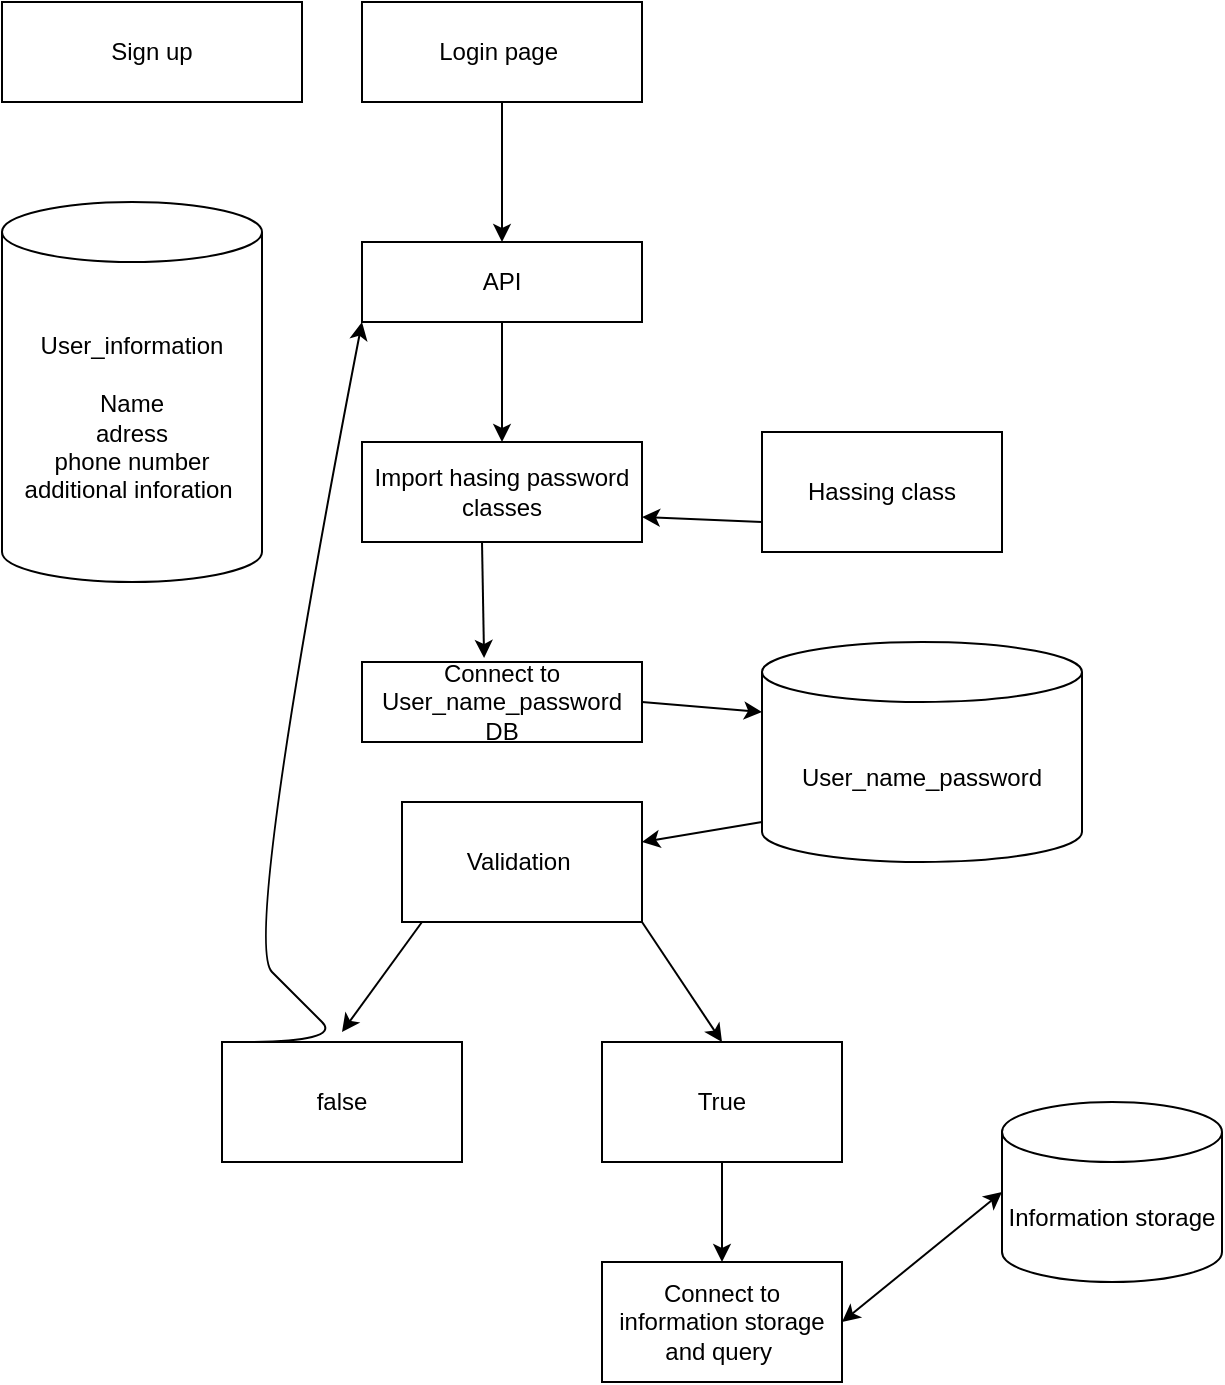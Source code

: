 <mxfile version="14.6.13" type="device"><diagram id="CKAv4rBI2uZ3s2tnWaAT" name="Page-1"><mxGraphModel dx="1422" dy="814" grid="1" gridSize="10" guides="1" tooltips="1" connect="1" arrows="1" fold="1" page="1" pageScale="1" pageWidth="827" pageHeight="1169" math="0" shadow="0"><root><mxCell id="0"/><mxCell id="1" parent="0"/><mxCell id="iGtznyV7LQFVTmf_40ct-1" value="Login page&amp;nbsp;" style="rounded=0;whiteSpace=wrap;html=1;" vertex="1" parent="1"><mxGeometry x="200" y="120" width="140" height="50" as="geometry"/></mxCell><mxCell id="iGtznyV7LQFVTmf_40ct-2" value="Sign up" style="rounded=0;whiteSpace=wrap;html=1;" vertex="1" parent="1"><mxGeometry x="20" y="120" width="150" height="50" as="geometry"/></mxCell><mxCell id="iGtznyV7LQFVTmf_40ct-4" value="API" style="rounded=0;whiteSpace=wrap;html=1;" vertex="1" parent="1"><mxGeometry x="200" y="240" width="140" height="40" as="geometry"/></mxCell><mxCell id="iGtznyV7LQFVTmf_40ct-5" value="" style="endArrow=classic;html=1;entryX=0.5;entryY=0;entryDx=0;entryDy=0;" edge="1" parent="1" target="iGtznyV7LQFVTmf_40ct-4"><mxGeometry width="50" height="50" relative="1" as="geometry"><mxPoint x="270" y="170" as="sourcePoint"/><mxPoint x="320" y="120" as="targetPoint"/></mxGeometry></mxCell><mxCell id="iGtznyV7LQFVTmf_40ct-6" value="Import hasing password classes" style="rounded=0;whiteSpace=wrap;html=1;" vertex="1" parent="1"><mxGeometry x="200" y="340" width="140" height="50" as="geometry"/></mxCell><mxCell id="iGtznyV7LQFVTmf_40ct-7" value="Hassing class" style="rounded=0;whiteSpace=wrap;html=1;" vertex="1" parent="1"><mxGeometry x="400" y="335" width="120" height="60" as="geometry"/></mxCell><mxCell id="iGtznyV7LQFVTmf_40ct-8" value="" style="endArrow=classic;html=1;entryX=1;entryY=0.75;entryDx=0;entryDy=0;" edge="1" parent="1" target="iGtznyV7LQFVTmf_40ct-6"><mxGeometry width="50" height="50" relative="1" as="geometry"><mxPoint x="400" y="380" as="sourcePoint"/><mxPoint x="450" y="330" as="targetPoint"/></mxGeometry></mxCell><mxCell id="iGtznyV7LQFVTmf_40ct-9" value="" style="endArrow=classic;html=1;" edge="1" parent="1" target="iGtznyV7LQFVTmf_40ct-6"><mxGeometry width="50" height="50" relative="1" as="geometry"><mxPoint x="270" y="280" as="sourcePoint"/><mxPoint x="320" y="230" as="targetPoint"/></mxGeometry></mxCell><mxCell id="iGtznyV7LQFVTmf_40ct-10" value="Connect to User_name_password DB" style="rounded=0;whiteSpace=wrap;html=1;" vertex="1" parent="1"><mxGeometry x="200" y="450" width="140" height="40" as="geometry"/></mxCell><mxCell id="iGtznyV7LQFVTmf_40ct-11" value="User_name_password" style="shape=cylinder3;whiteSpace=wrap;html=1;boundedLbl=1;backgroundOutline=1;size=15;" vertex="1" parent="1"><mxGeometry x="400" y="440" width="160" height="110" as="geometry"/></mxCell><mxCell id="iGtznyV7LQFVTmf_40ct-12" value="" style="endArrow=classic;html=1;entryX=0.436;entryY=-0.05;entryDx=0;entryDy=0;entryPerimeter=0;" edge="1" parent="1" target="iGtznyV7LQFVTmf_40ct-10"><mxGeometry width="50" height="50" relative="1" as="geometry"><mxPoint x="260" y="390" as="sourcePoint"/><mxPoint x="310" y="340" as="targetPoint"/></mxGeometry></mxCell><mxCell id="iGtznyV7LQFVTmf_40ct-13" value="" style="endArrow=classic;html=1;entryX=0;entryY=0;entryDx=0;entryDy=35;entryPerimeter=0;" edge="1" parent="1" target="iGtznyV7LQFVTmf_40ct-11"><mxGeometry width="50" height="50" relative="1" as="geometry"><mxPoint x="340" y="470" as="sourcePoint"/><mxPoint x="390" y="420" as="targetPoint"/></mxGeometry></mxCell><mxCell id="iGtznyV7LQFVTmf_40ct-14" value="" style="endArrow=classic;html=1;" edge="1" parent="1" target="iGtznyV7LQFVTmf_40ct-15"><mxGeometry width="50" height="50" relative="1" as="geometry"><mxPoint x="400" y="530" as="sourcePoint"/><mxPoint x="320" y="560" as="targetPoint"/></mxGeometry></mxCell><mxCell id="iGtznyV7LQFVTmf_40ct-15" value="Validation&amp;nbsp;" style="rounded=0;whiteSpace=wrap;html=1;" vertex="1" parent="1"><mxGeometry x="220" y="520" width="120" height="60" as="geometry"/></mxCell><mxCell id="iGtznyV7LQFVTmf_40ct-16" value="" style="endArrow=classic;html=1;" edge="1" parent="1"><mxGeometry width="50" height="50" relative="1" as="geometry"><mxPoint x="230" y="580" as="sourcePoint"/><mxPoint x="190" y="635" as="targetPoint"/></mxGeometry></mxCell><mxCell id="iGtznyV7LQFVTmf_40ct-17" value="" style="endArrow=classic;html=1;" edge="1" parent="1"><mxGeometry width="50" height="50" relative="1" as="geometry"><mxPoint x="340" y="580" as="sourcePoint"/><mxPoint x="380" y="640" as="targetPoint"/></mxGeometry></mxCell><mxCell id="iGtznyV7LQFVTmf_40ct-18" value="True" style="rounded=0;whiteSpace=wrap;html=1;" vertex="1" parent="1"><mxGeometry x="320" y="640" width="120" height="60" as="geometry"/></mxCell><mxCell id="iGtznyV7LQFVTmf_40ct-19" value="false" style="rounded=0;whiteSpace=wrap;html=1;" vertex="1" parent="1"><mxGeometry x="130" y="640" width="120" height="60" as="geometry"/></mxCell><mxCell id="iGtznyV7LQFVTmf_40ct-20" value="" style="curved=1;endArrow=classic;html=1;entryX=0;entryY=1;entryDx=0;entryDy=0;" edge="1" parent="1" target="iGtznyV7LQFVTmf_40ct-4"><mxGeometry width="50" height="50" relative="1" as="geometry"><mxPoint x="140" y="640" as="sourcePoint"/><mxPoint x="190" y="590" as="targetPoint"/><Array as="points"><mxPoint x="190" y="640"/><mxPoint x="170" y="620"/><mxPoint x="140" y="590"/></Array></mxGeometry></mxCell><mxCell id="iGtznyV7LQFVTmf_40ct-21" value="Connect to information storage and query&amp;nbsp;" style="rounded=0;whiteSpace=wrap;html=1;" vertex="1" parent="1"><mxGeometry x="320" y="750" width="120" height="60" as="geometry"/></mxCell><mxCell id="iGtznyV7LQFVTmf_40ct-22" value="" style="endArrow=classic;html=1;entryX=0.5;entryY=0;entryDx=0;entryDy=0;" edge="1" parent="1" target="iGtznyV7LQFVTmf_40ct-21"><mxGeometry width="50" height="50" relative="1" as="geometry"><mxPoint x="380" y="700" as="sourcePoint"/><mxPoint x="430" y="650" as="targetPoint"/></mxGeometry></mxCell><mxCell id="iGtznyV7LQFVTmf_40ct-23" value="Information storage" style="shape=cylinder3;whiteSpace=wrap;html=1;boundedLbl=1;backgroundOutline=1;size=15;" vertex="1" parent="1"><mxGeometry x="520" y="670" width="110" height="90" as="geometry"/></mxCell><mxCell id="iGtznyV7LQFVTmf_40ct-24" value="" style="endArrow=classic;startArrow=classic;html=1;entryX=0;entryY=0.5;entryDx=0;entryDy=0;entryPerimeter=0;" edge="1" parent="1" target="iGtznyV7LQFVTmf_40ct-23"><mxGeometry width="50" height="50" relative="1" as="geometry"><mxPoint x="440" y="780" as="sourcePoint"/><mxPoint x="490" y="730" as="targetPoint"/></mxGeometry></mxCell><mxCell id="iGtznyV7LQFVTmf_40ct-25" value="User_information&lt;br&gt;&lt;br&gt;Name&lt;br&gt;adress&lt;br&gt;phone number&lt;br&gt;additional inforation&amp;nbsp;" style="shape=cylinder3;whiteSpace=wrap;html=1;boundedLbl=1;backgroundOutline=1;size=15;" vertex="1" parent="1"><mxGeometry x="20" y="220" width="130" height="190" as="geometry"/></mxCell></root></mxGraphModel></diagram></mxfile>